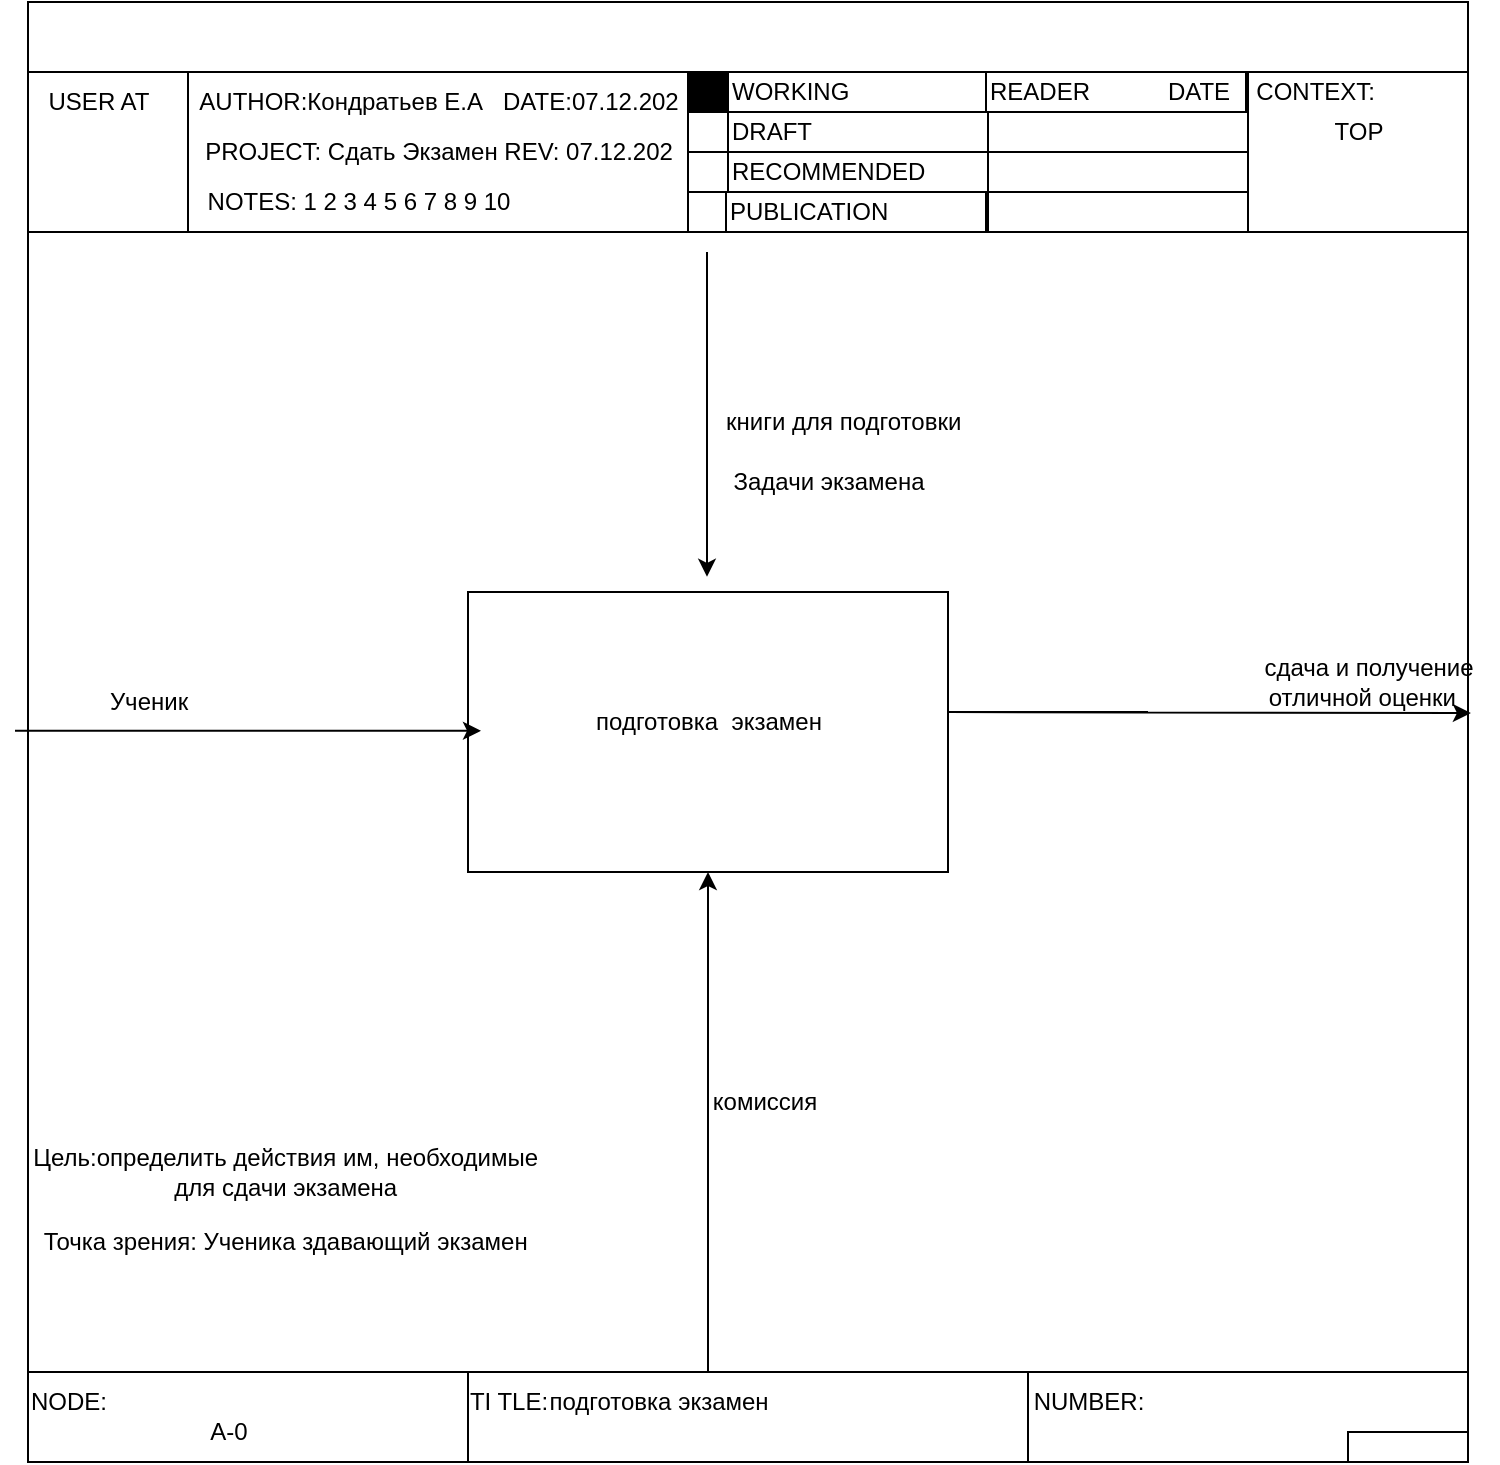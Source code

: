 <mxfile version="20.6.0" type="github" pages="2">
  <diagram id="HF_OiDbyZWDSJgENQruM" name="Страница 1">
    <mxGraphModel dx="1641" dy="2081" grid="1" gridSize="10" guides="1" tooltips="1" connect="1" arrows="1" fold="1" page="1" pageScale="1" pageWidth="827" pageHeight="1169" math="0" shadow="0">
      <root>
        <mxCell id="0" />
        <mxCell id="1" parent="0" />
        <mxCell id="kSz5MUQY_ljjsIC7Jj1d-1" value="" style="rounded=0;whiteSpace=wrap;html=1;" parent="1" vertex="1">
          <mxGeometry y="-35" width="720" height="730" as="geometry" />
        </mxCell>
        <mxCell id="kSz5MUQY_ljjsIC7Jj1d-2" value="" style="rounded=0;whiteSpace=wrap;html=1;" parent="1" vertex="1">
          <mxGeometry width="80" height="80" as="geometry" />
        </mxCell>
        <mxCell id="kSz5MUQY_ljjsIC7Jj1d-3" value="USER AT" style="text;html=1;align=center;verticalAlign=middle;resizable=0;points=[];autosize=1;strokeColor=none;fillColor=none;" parent="1" vertex="1">
          <mxGeometry width="70" height="30" as="geometry" />
        </mxCell>
        <mxCell id="kSz5MUQY_ljjsIC7Jj1d-4" value="" style="rounded=0;whiteSpace=wrap;html=1;" parent="1" vertex="1">
          <mxGeometry x="80" width="250" height="80" as="geometry" />
        </mxCell>
        <mxCell id="kSz5MUQY_ljjsIC7Jj1d-5" value="AUTHOR:Кондратьев Е.А&amp;nbsp; &amp;nbsp;DATE:07.12.202" style="text;html=1;align=center;verticalAlign=middle;resizable=0;points=[];autosize=1;strokeColor=none;fillColor=none;" parent="1" vertex="1">
          <mxGeometry x="70" width="270" height="30" as="geometry" />
        </mxCell>
        <mxCell id="kSz5MUQY_ljjsIC7Jj1d-6" value="PROJECT: Сдать Экзамен REV: 07.12.202" style="text;html=1;align=center;verticalAlign=middle;resizable=0;points=[];autosize=1;strokeColor=none;fillColor=none;" parent="1" vertex="1">
          <mxGeometry x="75" y="25" width="260" height="30" as="geometry" />
        </mxCell>
        <mxCell id="kSz5MUQY_ljjsIC7Jj1d-7" value="NOTES: 1 2 3 4 5 6 7 8 9 10" style="text;html=1;align=center;verticalAlign=middle;resizable=0;points=[];autosize=1;strokeColor=none;fillColor=none;" parent="1" vertex="1">
          <mxGeometry x="80" y="50" width="170" height="30" as="geometry" />
        </mxCell>
        <mxCell id="kSz5MUQY_ljjsIC7Jj1d-8" value="" style="rounded=0;whiteSpace=wrap;html=1;fillColor=#000000;" parent="1" vertex="1">
          <mxGeometry x="330" width="20" height="20" as="geometry" />
        </mxCell>
        <mxCell id="kSz5MUQY_ljjsIC7Jj1d-9" value="" style="rounded=0;whiteSpace=wrap;html=1;" parent="1" vertex="1">
          <mxGeometry x="330" y="20" width="20" height="20" as="geometry" />
        </mxCell>
        <mxCell id="kSz5MUQY_ljjsIC7Jj1d-10" value="" style="rounded=0;whiteSpace=wrap;html=1;" parent="1" vertex="1">
          <mxGeometry x="330" y="40" width="20" height="20" as="geometry" />
        </mxCell>
        <mxCell id="kSz5MUQY_ljjsIC7Jj1d-11" value="" style="rounded=0;whiteSpace=wrap;html=1;" parent="1" vertex="1">
          <mxGeometry x="330" y="60" width="20" height="20" as="geometry" />
        </mxCell>
        <mxCell id="kSz5MUQY_ljjsIC7Jj1d-13" value="DRAFT" style="rounded=0;whiteSpace=wrap;html=1;align=left;" parent="1" vertex="1">
          <mxGeometry x="350" y="20" width="130" height="20" as="geometry" />
        </mxCell>
        <mxCell id="kSz5MUQY_ljjsIC7Jj1d-14" value="RECOMMENDED" style="rounded=0;whiteSpace=wrap;html=1;align=left;" parent="1" vertex="1">
          <mxGeometry x="350" y="40" width="130" height="20" as="geometry" />
        </mxCell>
        <mxCell id="kSz5MUQY_ljjsIC7Jj1d-15" value="PUBLICATION" style="rounded=0;whiteSpace=wrap;html=1;align=left;" parent="1" vertex="1">
          <mxGeometry x="349" y="60" width="130" height="20" as="geometry" />
        </mxCell>
        <mxCell id="kSz5MUQY_ljjsIC7Jj1d-12" value="WORKING" style="rounded=0;whiteSpace=wrap;html=1;align=left;" parent="1" vertex="1">
          <mxGeometry x="350" width="130" height="20" as="geometry" />
        </mxCell>
        <mxCell id="kSz5MUQY_ljjsIC7Jj1d-18" value="" style="rounded=0;whiteSpace=wrap;html=1;" parent="1" vertex="1">
          <mxGeometry x="480" y="20" width="130" height="20" as="geometry" />
        </mxCell>
        <mxCell id="kSz5MUQY_ljjsIC7Jj1d-19" value="" style="rounded=0;whiteSpace=wrap;html=1;" parent="1" vertex="1">
          <mxGeometry x="480" y="40" width="130" height="20" as="geometry" />
        </mxCell>
        <mxCell id="kSz5MUQY_ljjsIC7Jj1d-20" value="" style="rounded=0;whiteSpace=wrap;html=1;" parent="1" vertex="1">
          <mxGeometry x="480" y="60" width="130" height="20" as="geometry" />
        </mxCell>
        <mxCell id="kSz5MUQY_ljjsIC7Jj1d-21" value="&lt;div style=&quot;&quot;&gt;&lt;span style=&quot;background-color: initial;&quot;&gt;READER&amp;nbsp;&lt;/span&gt;&lt;/div&gt;" style="rounded=0;whiteSpace=wrap;html=1;align=left;" parent="1" vertex="1">
          <mxGeometry x="479" width="130" height="20" as="geometry" />
        </mxCell>
        <mxCell id="kSz5MUQY_ljjsIC7Jj1d-22" value="DATE" style="text;html=1;align=center;verticalAlign=middle;resizable=0;points=[];autosize=1;strokeColor=none;fillColor=none;" parent="1" vertex="1">
          <mxGeometry x="560" y="-5" width="50" height="30" as="geometry" />
        </mxCell>
        <mxCell id="kSz5MUQY_ljjsIC7Jj1d-24" value="" style="rounded=0;whiteSpace=wrap;html=1;" parent="1" vertex="1">
          <mxGeometry x="610" width="110" height="80" as="geometry" />
        </mxCell>
        <mxCell id="kSz5MUQY_ljjsIC7Jj1d-25" value="CONTEXT:&amp;nbsp;" style="text;html=1;align=center;verticalAlign=middle;resizable=0;points=[];autosize=1;strokeColor=none;fillColor=none;" parent="1" vertex="1">
          <mxGeometry x="600" y="-5" width="90" height="30" as="geometry" />
        </mxCell>
        <mxCell id="kSz5MUQY_ljjsIC7Jj1d-26" value="TOP" style="text;html=1;align=center;verticalAlign=middle;resizable=0;points=[];autosize=1;strokeColor=none;fillColor=none;" parent="1" vertex="1">
          <mxGeometry x="640" y="15" width="50" height="30" as="geometry" />
        </mxCell>
        <mxCell id="kSz5MUQY_ljjsIC7Jj1d-28" value="" style="endArrow=classic;html=1;rounded=0;" parent="1" edge="1">
          <mxGeometry width="50" height="50" relative="1" as="geometry">
            <mxPoint x="339.5" y="90" as="sourcePoint" />
            <mxPoint x="339.5" y="252.4" as="targetPoint" />
          </mxGeometry>
        </mxCell>
        <mxCell id="kSz5MUQY_ljjsIC7Jj1d-29" value="" style="rounded=0;whiteSpace=wrap;html=1;" parent="1" vertex="1">
          <mxGeometry x="220" y="260" width="240" height="140" as="geometry" />
        </mxCell>
        <mxCell id="kSz5MUQY_ljjsIC7Jj1d-31" value="" style="endArrow=classic;html=1;rounded=0;" parent="1" edge="1">
          <mxGeometry width="50" height="50" relative="1" as="geometry">
            <mxPoint x="-6.5" y="329.41" as="sourcePoint" />
            <mxPoint x="226.5" y="329.41" as="targetPoint" />
          </mxGeometry>
        </mxCell>
        <mxCell id="kSz5MUQY_ljjsIC7Jj1d-32" value="" style="endArrow=classic;html=1;rounded=0;entryX=1.002;entryY=0.487;entryDx=0;entryDy=0;entryPerimeter=0;" parent="1" target="kSz5MUQY_ljjsIC7Jj1d-1" edge="1">
          <mxGeometry width="50" height="50" relative="1" as="geometry">
            <mxPoint x="560" y="320" as="sourcePoint" />
            <mxPoint x="680" y="290" as="targetPoint" />
            <Array as="points">
              <mxPoint x="460" y="320" />
            </Array>
          </mxGeometry>
        </mxCell>
        <mxCell id="UscRjl-F17IV3e_IvT2--1" value="" style="endArrow=classic;html=1;rounded=0;" parent="1" edge="1">
          <mxGeometry width="50" height="50" relative="1" as="geometry">
            <mxPoint x="340" y="650" as="sourcePoint" />
            <mxPoint x="340" y="400" as="targetPoint" />
          </mxGeometry>
        </mxCell>
        <mxCell id="UscRjl-F17IV3e_IvT2--3" value="" style="rounded=0;whiteSpace=wrap;html=1;" parent="1" vertex="1">
          <mxGeometry y="650" width="220" height="45" as="geometry" />
        </mxCell>
        <mxCell id="UscRjl-F17IV3e_IvT2--4" value="" style="rounded=0;whiteSpace=wrap;html=1;" parent="1" vertex="1">
          <mxGeometry x="220" y="650" width="280" height="45" as="geometry" />
        </mxCell>
        <mxCell id="UscRjl-F17IV3e_IvT2--5" value="" style="rounded=0;whiteSpace=wrap;html=1;" parent="1" vertex="1">
          <mxGeometry x="500" y="650" width="220" height="45" as="geometry" />
        </mxCell>
        <mxCell id="UscRjl-F17IV3e_IvT2--6" value="" style="rounded=0;whiteSpace=wrap;html=1;" parent="1" vertex="1">
          <mxGeometry x="660" y="680" width="60" height="15" as="geometry" />
        </mxCell>
        <mxCell id="UscRjl-F17IV3e_IvT2--7" value="NUMBER:" style="text;html=1;align=center;verticalAlign=middle;resizable=0;points=[];autosize=1;strokeColor=none;fillColor=none;" parent="1" vertex="1">
          <mxGeometry x="490" y="650" width="80" height="30" as="geometry" />
        </mxCell>
        <mxCell id="UscRjl-F17IV3e_IvT2--8" value="TI TLE:" style="text;html=1;align=center;verticalAlign=middle;resizable=0;points=[];autosize=1;strokeColor=none;fillColor=none;" parent="1" vertex="1">
          <mxGeometry x="210" y="650" width="60" height="30" as="geometry" />
        </mxCell>
        <mxCell id="UscRjl-F17IV3e_IvT2--9" value="NODE:" style="text;html=1;align=center;verticalAlign=middle;resizable=0;points=[];autosize=1;strokeColor=none;fillColor=none;" parent="1" vertex="1">
          <mxGeometry x="-10" y="650" width="60" height="30" as="geometry" />
        </mxCell>
        <mxCell id="UscRjl-F17IV3e_IvT2--10" value="A-0" style="text;html=1;align=center;verticalAlign=middle;resizable=0;points=[];autosize=1;strokeColor=none;fillColor=none;" parent="1" vertex="1">
          <mxGeometry x="80" y="665" width="40" height="30" as="geometry" />
        </mxCell>
        <mxCell id="UscRjl-F17IV3e_IvT2--11" value="книги для подготовки&amp;nbsp;" style="text;html=1;align=center;verticalAlign=middle;resizable=0;points=[];autosize=1;strokeColor=none;fillColor=none;" parent="1" vertex="1">
          <mxGeometry x="339" y="160" width="140" height="30" as="geometry" />
        </mxCell>
        <mxCell id="UscRjl-F17IV3e_IvT2--12" value="Задачи экзамена" style="text;html=1;align=center;verticalAlign=middle;resizable=0;points=[];autosize=1;strokeColor=none;fillColor=none;" parent="1" vertex="1">
          <mxGeometry x="340" y="190" width="120" height="30" as="geometry" />
        </mxCell>
        <mxCell id="UscRjl-F17IV3e_IvT2--13" value="сдача и получение &lt;br&gt;отличной оценки&amp;nbsp;&amp;nbsp;" style="text;html=1;align=center;verticalAlign=middle;resizable=0;points=[];autosize=1;strokeColor=none;fillColor=none;" parent="1" vertex="1">
          <mxGeometry x="605" y="285" width="130" height="40" as="geometry" />
        </mxCell>
        <mxCell id="UscRjl-F17IV3e_IvT2--14" value="подготовка&amp;nbsp; экзамен" style="text;html=1;align=center;verticalAlign=middle;resizable=0;points=[];autosize=1;strokeColor=none;fillColor=none;" parent="1" vertex="1">
          <mxGeometry x="270" y="310" width="140" height="30" as="geometry" />
        </mxCell>
        <mxCell id="UscRjl-F17IV3e_IvT2--15" value="Ученик" style="text;html=1;align=center;verticalAlign=middle;resizable=0;points=[];autosize=1;strokeColor=none;fillColor=none;" parent="1" vertex="1">
          <mxGeometry x="30" y="300" width="60" height="30" as="geometry" />
        </mxCell>
        <mxCell id="UscRjl-F17IV3e_IvT2--16" value="подготовка экзамен" style="text;html=1;align=center;verticalAlign=middle;resizable=0;points=[];autosize=1;strokeColor=none;fillColor=none;" parent="1" vertex="1">
          <mxGeometry x="250" y="650" width="130" height="30" as="geometry" />
        </mxCell>
        <mxCell id="UscRjl-F17IV3e_IvT2--17" value="Цель:определить действия им, необходимые&amp;nbsp;&lt;br&gt;для сдачи экзамена&amp;nbsp;" style="text;html=1;align=center;verticalAlign=middle;resizable=0;points=[];autosize=1;strokeColor=none;fillColor=none;" parent="1" vertex="1">
          <mxGeometry x="-10" y="530" width="280" height="40" as="geometry" />
        </mxCell>
        <mxCell id="UscRjl-F17IV3e_IvT2--18" value="Точка зрения: Ученика здавающий экзамен&amp;nbsp;" style="text;html=1;align=center;verticalAlign=middle;resizable=0;points=[];autosize=1;strokeColor=none;fillColor=none;" parent="1" vertex="1">
          <mxGeometry x="-5" y="570" width="270" height="30" as="geometry" />
        </mxCell>
        <mxCell id="2g0_15Maqmn_I3fTHS8T-1" value="комиссия" style="text;html=1;align=center;verticalAlign=middle;resizable=0;points=[];autosize=1;strokeColor=none;fillColor=none;" vertex="1" parent="1">
          <mxGeometry x="328" y="500" width="80" height="30" as="geometry" />
        </mxCell>
      </root>
    </mxGraphModel>
  </diagram>
  <diagram id="WNKbCxQssjLb0qqcMjG_" name="Страница 2">
    <mxGraphModel dx="692" dy="775" grid="1" gridSize="10" guides="1" tooltips="1" connect="1" arrows="1" fold="1" page="1" pageScale="1" pageWidth="827" pageHeight="1169" math="0" shadow="0">
      <root>
        <mxCell id="0" />
        <mxCell id="1" parent="0" />
        <mxCell id="PsZX1k5EKHezSEVUJg-P-3" value="" style="whiteSpace=wrap;html=1;aspect=fixed;" parent="1" vertex="1">
          <mxGeometry y="50" width="850" height="850" as="geometry" />
        </mxCell>
        <mxCell id="PsZX1k5EKHezSEVUJg-P-4" value="" style="rounded=0;whiteSpace=wrap;html=1;" parent="1" vertex="1">
          <mxGeometry y="45" width="90" height="80" as="geometry" />
        </mxCell>
        <mxCell id="PsZX1k5EKHezSEVUJg-P-5" value="" style="rounded=0;whiteSpace=wrap;html=1;" parent="1" vertex="1">
          <mxGeometry x="90" y="45" width="370" height="80" as="geometry" />
        </mxCell>
        <mxCell id="PsZX1k5EKHezSEVUJg-P-2" value="USED AT:AUTHOR: Кондратьев Е,А" style="text;html=1;align=center;verticalAlign=middle;resizable=0;points=[];autosize=1;strokeColor=none;fillColor=none;" parent="1" vertex="1">
          <mxGeometry x="90" y="40" width="220" height="30" as="geometry" />
        </mxCell>
        <mxCell id="PsZX1k5EKHezSEVUJg-P-6" value="PROJECT: гаи" style="text;html=1;align=center;verticalAlign=middle;resizable=0;points=[];autosize=1;strokeColor=none;fillColor=none;" parent="1" vertex="1">
          <mxGeometry x="90" y="60" width="100" height="30" as="geometry" />
        </mxCell>
        <mxCell id="PsZX1k5EKHezSEVUJg-P-7" value="DATE:07.12.202" style="text;html=1;align=center;verticalAlign=middle;resizable=0;points=[];autosize=1;strokeColor=none;fillColor=none;" parent="1" vertex="1">
          <mxGeometry x="294" y="40" width="120" height="30" as="geometry" />
        </mxCell>
        <mxCell id="PsZX1k5EKHezSEVUJg-P-8" value="REV:07.12.202" style="text;html=1;align=center;verticalAlign=middle;resizable=0;points=[];autosize=1;strokeColor=none;fillColor=none;" parent="1" vertex="1">
          <mxGeometry x="294" y="60" width="110" height="30" as="geometry" />
        </mxCell>
        <mxCell id="Dw7JHZMs7C3ZjjTXRvVQ-1" value="" style="rounded=0;whiteSpace=wrap;html=1;fillColor=#000000;" parent="1" vertex="1">
          <mxGeometry x="460" y="45" width="20" height="20" as="geometry" />
        </mxCell>
        <mxCell id="Dw7JHZMs7C3ZjjTXRvVQ-2" value="" style="rounded=0;whiteSpace=wrap;html=1;" parent="1" vertex="1">
          <mxGeometry x="460" y="65" width="20" height="20" as="geometry" />
        </mxCell>
        <mxCell id="Dw7JHZMs7C3ZjjTXRvVQ-3" value="" style="rounded=0;whiteSpace=wrap;html=1;" parent="1" vertex="1">
          <mxGeometry x="460" y="85" width="20" height="20" as="geometry" />
        </mxCell>
        <mxCell id="Dw7JHZMs7C3ZjjTXRvVQ-4" value="" style="rounded=0;whiteSpace=wrap;html=1;" parent="1" vertex="1">
          <mxGeometry x="460" y="105" width="20" height="20" as="geometry" />
        </mxCell>
        <mxCell id="Dw7JHZMs7C3ZjjTXRvVQ-5" value="DRAFT" style="rounded=0;whiteSpace=wrap;html=1;align=left;" parent="1" vertex="1">
          <mxGeometry x="480" y="65" width="130" height="20" as="geometry" />
        </mxCell>
        <mxCell id="Dw7JHZMs7C3ZjjTXRvVQ-6" value="RECOMMENDED" style="rounded=0;whiteSpace=wrap;html=1;align=left;" parent="1" vertex="1">
          <mxGeometry x="480" y="85" width="130" height="20" as="geometry" />
        </mxCell>
        <mxCell id="Dw7JHZMs7C3ZjjTXRvVQ-7" value="PUBLICATION" style="rounded=0;whiteSpace=wrap;html=1;align=left;" parent="1" vertex="1">
          <mxGeometry x="479" y="105" width="130" height="20" as="geometry" />
        </mxCell>
        <mxCell id="Dw7JHZMs7C3ZjjTXRvVQ-8" value="WORKING" style="rounded=0;whiteSpace=wrap;html=1;align=left;" parent="1" vertex="1">
          <mxGeometry x="480" y="45" width="130" height="20" as="geometry" />
        </mxCell>
        <mxCell id="Dw7JHZMs7C3ZjjTXRvVQ-9" value="" style="rounded=0;whiteSpace=wrap;html=1;" parent="1" vertex="1">
          <mxGeometry x="610" y="65" width="130" height="20" as="geometry" />
        </mxCell>
        <mxCell id="Dw7JHZMs7C3ZjjTXRvVQ-10" value="" style="rounded=0;whiteSpace=wrap;html=1;" parent="1" vertex="1">
          <mxGeometry x="610" y="85" width="130" height="20" as="geometry" />
        </mxCell>
        <mxCell id="Dw7JHZMs7C3ZjjTXRvVQ-11" value="" style="rounded=0;whiteSpace=wrap;html=1;" parent="1" vertex="1">
          <mxGeometry x="610" y="105" width="130" height="20" as="geometry" />
        </mxCell>
        <mxCell id="Dw7JHZMs7C3ZjjTXRvVQ-12" value="&lt;div style=&quot;&quot;&gt;&lt;span style=&quot;background-color: initial;&quot;&gt;READER&amp;nbsp;&lt;/span&gt;&lt;/div&gt;" style="rounded=0;whiteSpace=wrap;html=1;align=left;" parent="1" vertex="1">
          <mxGeometry x="609" y="45" width="130" height="20" as="geometry" />
        </mxCell>
        <mxCell id="Dw7JHZMs7C3ZjjTXRvVQ-13" value="DATE" style="text;html=1;align=center;verticalAlign=middle;resizable=0;points=[];autosize=1;strokeColor=none;fillColor=none;" parent="1" vertex="1">
          <mxGeometry x="690" y="40" width="50" height="30" as="geometry" />
        </mxCell>
        <mxCell id="Dw7JHZMs7C3ZjjTXRvVQ-14" value="" style="rounded=0;whiteSpace=wrap;html=1;" parent="1" vertex="1">
          <mxGeometry x="740" y="45" width="110" height="80" as="geometry" />
        </mxCell>
        <mxCell id="Dw7JHZMs7C3ZjjTXRvVQ-15" value="CONTEXT:&amp;nbsp;" style="text;html=1;align=center;verticalAlign=middle;resizable=0;points=[];autosize=1;strokeColor=none;fillColor=none;" parent="1" vertex="1">
          <mxGeometry x="730" y="40" width="90" height="30" as="geometry" />
        </mxCell>
        <mxCell id="Dw7JHZMs7C3ZjjTXRvVQ-20" value="" style="rounded=0;whiteSpace=wrap;html=1;strokeColor=#000000;fontColor=#000000;fillColor=#000000;" parent="1" vertex="1">
          <mxGeometry x="767" y="75" width="60" height="20" as="geometry" />
        </mxCell>
        <mxCell id="sDyNBoind59yVtKSfXMs-1" value="книги для&amp;nbsp;&lt;br&gt;подготовки&amp;nbsp;" style="text;html=1;align=center;verticalAlign=middle;resizable=0;points=[];autosize=1;strokeColor=none;fillColor=none;" vertex="1" parent="1">
          <mxGeometry x="49" y="215" width="90" height="40" as="geometry" />
        </mxCell>
        <mxCell id="sDyNBoind59yVtKSfXMs-2" value="подготовится&amp;nbsp;" style="rounded=0;whiteSpace=wrap;html=1;" vertex="1" parent="1">
          <mxGeometry x="144" y="220" width="100" height="50" as="geometry" />
        </mxCell>
        <mxCell id="sDyNBoind59yVtKSfXMs-3" value="сдача устного экзамена&amp;nbsp;" style="rounded=0;whiteSpace=wrap;html=1;" vertex="1" parent="1">
          <mxGeometry x="284" y="300" width="90" height="40" as="geometry" />
        </mxCell>
        <mxCell id="sDyNBoind59yVtKSfXMs-4" value="сдача на автомобиле&amp;nbsp;" style="rounded=0;whiteSpace=wrap;html=1;" vertex="1" parent="1">
          <mxGeometry x="408" y="350" width="80" height="40" as="geometry" />
        </mxCell>
        <mxCell id="sDyNBoind59yVtKSfXMs-5" value="сдать" style="rounded=0;whiteSpace=wrap;html=1;" vertex="1" parent="1">
          <mxGeometry x="524" y="410" width="90" height="40" as="geometry" />
        </mxCell>
        <mxCell id="sDyNBoind59yVtKSfXMs-6" value="" style="endArrow=none;html=1;rounded=0;" edge="1" parent="1">
          <mxGeometry width="50" height="50" relative="1" as="geometry">
            <mxPoint x="54" y="440" as="sourcePoint" />
            <mxPoint x="54" y="250" as="targetPoint" />
          </mxGeometry>
        </mxCell>
        <mxCell id="sDyNBoind59yVtKSfXMs-7" value="" style="endArrow=classic;html=1;rounded=0;entryX=0;entryY=0.6;entryDx=0;entryDy=0;entryPerimeter=0;" edge="1" parent="1" target="sDyNBoind59yVtKSfXMs-2">
          <mxGeometry width="50" height="50" relative="1" as="geometry">
            <mxPoint x="34" y="250" as="sourcePoint" />
            <mxPoint x="104" y="200" as="targetPoint" />
          </mxGeometry>
        </mxCell>
        <mxCell id="sDyNBoind59yVtKSfXMs-8" value="" style="endArrow=classic;html=1;rounded=0;entryX=0;entryY=0.75;entryDx=0;entryDy=0;" edge="1" parent="1" target="sDyNBoind59yVtKSfXMs-3">
          <mxGeometry width="50" height="50" relative="1" as="geometry">
            <mxPoint x="54" y="330" as="sourcePoint" />
            <mxPoint x="254" y="330" as="targetPoint" />
            <Array as="points">
              <mxPoint x="54" y="330" />
            </Array>
          </mxGeometry>
        </mxCell>
        <mxCell id="sDyNBoind59yVtKSfXMs-9" value="" style="endArrow=classic;html=1;rounded=0;exitX=1;exitY=0.6;exitDx=0;exitDy=0;exitPerimeter=0;entryX=0;entryY=0.25;entryDx=0;entryDy=0;" edge="1" parent="1" source="sDyNBoind59yVtKSfXMs-2" target="sDyNBoind59yVtKSfXMs-3">
          <mxGeometry width="50" height="50" relative="1" as="geometry">
            <mxPoint x="274" y="240" as="sourcePoint" />
            <mxPoint x="264" y="310" as="targetPoint" />
            <Array as="points">
              <mxPoint x="264" y="250" />
              <mxPoint x="264" y="310" />
            </Array>
          </mxGeometry>
        </mxCell>
        <mxCell id="sDyNBoind59yVtKSfXMs-10" value="" style="endArrow=classic;html=1;rounded=0;exitX=1.011;exitY=0.378;exitDx=0;exitDy=0;exitPerimeter=0;entryX=0;entryY=0.5;entryDx=0;entryDy=0;" edge="1" parent="1" source="sDyNBoind59yVtKSfXMs-3" target="sDyNBoind59yVtKSfXMs-4">
          <mxGeometry width="50" height="50" relative="1" as="geometry">
            <mxPoint x="394" y="320" as="sourcePoint" />
            <mxPoint x="404" y="370" as="targetPoint" />
            <Array as="points">
              <mxPoint x="394" y="315" />
              <mxPoint x="394" y="370" />
            </Array>
          </mxGeometry>
        </mxCell>
        <mxCell id="sDyNBoind59yVtKSfXMs-11" value="" style="endArrow=classic;html=1;rounded=0;" edge="1" parent="1">
          <mxGeometry width="50" height="50" relative="1" as="geometry">
            <mxPoint x="334" y="510" as="sourcePoint" />
            <mxPoint x="334" y="340" as="targetPoint" />
          </mxGeometry>
        </mxCell>
        <mxCell id="sDyNBoind59yVtKSfXMs-12" value="" style="endArrow=classic;html=1;rounded=0;" edge="1" parent="1">
          <mxGeometry width="50" height="50" relative="1" as="geometry">
            <mxPoint x="54" y="380" as="sourcePoint" />
            <mxPoint x="408" y="380" as="targetPoint" />
          </mxGeometry>
        </mxCell>
        <mxCell id="YaYA9BSy5t9T0_1iwYmt-1" value="" style="endArrow=classic;html=1;rounded=0;entryX=0.5;entryY=1;entryDx=0;entryDy=0;" edge="1" parent="1" target="sDyNBoind59yVtKSfXMs-2">
          <mxGeometry width="50" height="50" relative="1" as="geometry">
            <mxPoint x="194" y="500" as="sourcePoint" />
            <mxPoint x="199" y="270" as="targetPoint" />
          </mxGeometry>
        </mxCell>
        <mxCell id="YaYA9BSy5t9T0_1iwYmt-2" value="" style="endArrow=classic;html=1;rounded=0;entryX=0;entryY=0.75;entryDx=0;entryDy=0;" edge="1" parent="1" target="sDyNBoind59yVtKSfXMs-5">
          <mxGeometry width="50" height="50" relative="1" as="geometry">
            <mxPoint x="54" y="440" as="sourcePoint" />
            <mxPoint x="384" y="440" as="targetPoint" />
          </mxGeometry>
        </mxCell>
        <mxCell id="YaYA9BSy5t9T0_1iwYmt-3" value="" style="endArrow=classic;html=1;rounded=0;entryX=0;entryY=0.25;entryDx=0;entryDy=0;" edge="1" parent="1" target="sDyNBoind59yVtKSfXMs-5">
          <mxGeometry width="50" height="50" relative="1" as="geometry">
            <mxPoint x="488" y="370" as="sourcePoint" />
            <mxPoint x="504" y="420" as="targetPoint" />
            <Array as="points">
              <mxPoint x="514" y="370" />
              <mxPoint x="514" y="420" />
            </Array>
          </mxGeometry>
        </mxCell>
        <mxCell id="YaYA9BSy5t9T0_1iwYmt-4" value="" style="endArrow=classic;html=1;rounded=0;entryX=0.5;entryY=0;entryDx=0;entryDy=0;" edge="1" parent="1" target="sDyNBoind59yVtKSfXMs-2">
          <mxGeometry width="50" height="50" relative="1" as="geometry">
            <mxPoint x="564" y="170" as="sourcePoint" />
            <mxPoint x="194" y="170" as="targetPoint" />
            <Array as="points">
              <mxPoint x="194" y="170" />
            </Array>
          </mxGeometry>
        </mxCell>
        <mxCell id="YaYA9BSy5t9T0_1iwYmt-5" value="" style="endArrow=classic;html=1;rounded=0;entryX=0.5;entryY=0;entryDx=0;entryDy=0;" edge="1" parent="1" target="sDyNBoind59yVtKSfXMs-3">
          <mxGeometry width="50" height="50" relative="1" as="geometry">
            <mxPoint x="329" y="170" as="sourcePoint" />
            <mxPoint x="374" y="290" as="targetPoint" />
          </mxGeometry>
        </mxCell>
        <mxCell id="YaYA9BSy5t9T0_1iwYmt-6" value="" style="endArrow=classic;html=1;rounded=0;entryX=0.581;entryY=-0.053;entryDx=0;entryDy=0;entryPerimeter=0;" edge="1" parent="1" target="sDyNBoind59yVtKSfXMs-4">
          <mxGeometry width="50" height="50" relative="1" as="geometry">
            <mxPoint x="454" y="170" as="sourcePoint" />
            <mxPoint x="454" y="330" as="targetPoint" />
          </mxGeometry>
        </mxCell>
        <mxCell id="YaYA9BSy5t9T0_1iwYmt-7" value="" style="endArrow=classic;html=1;rounded=0;entryX=0.456;entryY=0.017;entryDx=0;entryDy=0;entryPerimeter=0;" edge="1" parent="1" target="sDyNBoind59yVtKSfXMs-5">
          <mxGeometry width="50" height="50" relative="1" as="geometry">
            <mxPoint x="564" y="170" as="sourcePoint" />
            <mxPoint x="564" y="290" as="targetPoint" />
          </mxGeometry>
        </mxCell>
        <mxCell id="YaYA9BSy5t9T0_1iwYmt-8" value="" style="endArrow=classic;html=1;rounded=0;" edge="1" parent="1">
          <mxGeometry width="50" height="50" relative="1" as="geometry">
            <mxPoint x="614" y="430" as="sourcePoint" />
            <mxPoint x="674" y="430" as="targetPoint" />
          </mxGeometry>
        </mxCell>
        <mxCell id="YaYA9BSy5t9T0_1iwYmt-9" value="" style="endArrow=none;html=1;rounded=0;startArrow=none;" edge="1" parent="1">
          <mxGeometry width="50" height="50" relative="1" as="geometry">
            <mxPoint x="334" y="500" as="sourcePoint" />
            <mxPoint x="574" y="500" as="targetPoint" />
          </mxGeometry>
        </mxCell>
        <mxCell id="YaYA9BSy5t9T0_1iwYmt-10" value="" style="endArrow=classic;html=1;rounded=0;" edge="1" parent="1">
          <mxGeometry width="50" height="50" relative="1" as="geometry">
            <mxPoint x="448" y="500" as="sourcePoint" />
            <mxPoint x="448" y="390" as="targetPoint" />
          </mxGeometry>
        </mxCell>
        <mxCell id="YaYA9BSy5t9T0_1iwYmt-11" value="" style="endArrow=classic;html=1;rounded=0;" edge="1" parent="1">
          <mxGeometry width="50" height="50" relative="1" as="geometry">
            <mxPoint x="574" y="500" as="sourcePoint" />
            <mxPoint x="574" y="450" as="targetPoint" />
          </mxGeometry>
        </mxCell>
        <mxCell id="pcUM7pSFjjT7Xk_g0NcZ-1" value="экзаменатор&amp;nbsp;" style="text;html=1;align=center;verticalAlign=middle;resizable=0;points=[];autosize=1;strokeColor=none;fillColor=none;" vertex="1" parent="1">
          <mxGeometry x="484" y="465" width="100" height="30" as="geometry" />
        </mxCell>
        <mxCell id="pcUM7pSFjjT7Xk_g0NcZ-5" value="учитель" style="text;html=1;align=center;verticalAlign=middle;resizable=0;points=[];autosize=1;strokeColor=none;fillColor=none;" vertex="1" parent="1">
          <mxGeometry x="304" y="510" width="70" height="30" as="geometry" />
        </mxCell>
        <mxCell id="pcUM7pSFjjT7Xk_g0NcZ-6" value="" style="endArrow=none;html=1;rounded=0;" edge="1" parent="1">
          <mxGeometry width="50" height="50" relative="1" as="geometry">
            <mxPoint x="194" y="500" as="sourcePoint" />
            <mxPoint x="334" y="500" as="targetPoint" />
          </mxGeometry>
        </mxCell>
      </root>
    </mxGraphModel>
  </diagram>
</mxfile>

